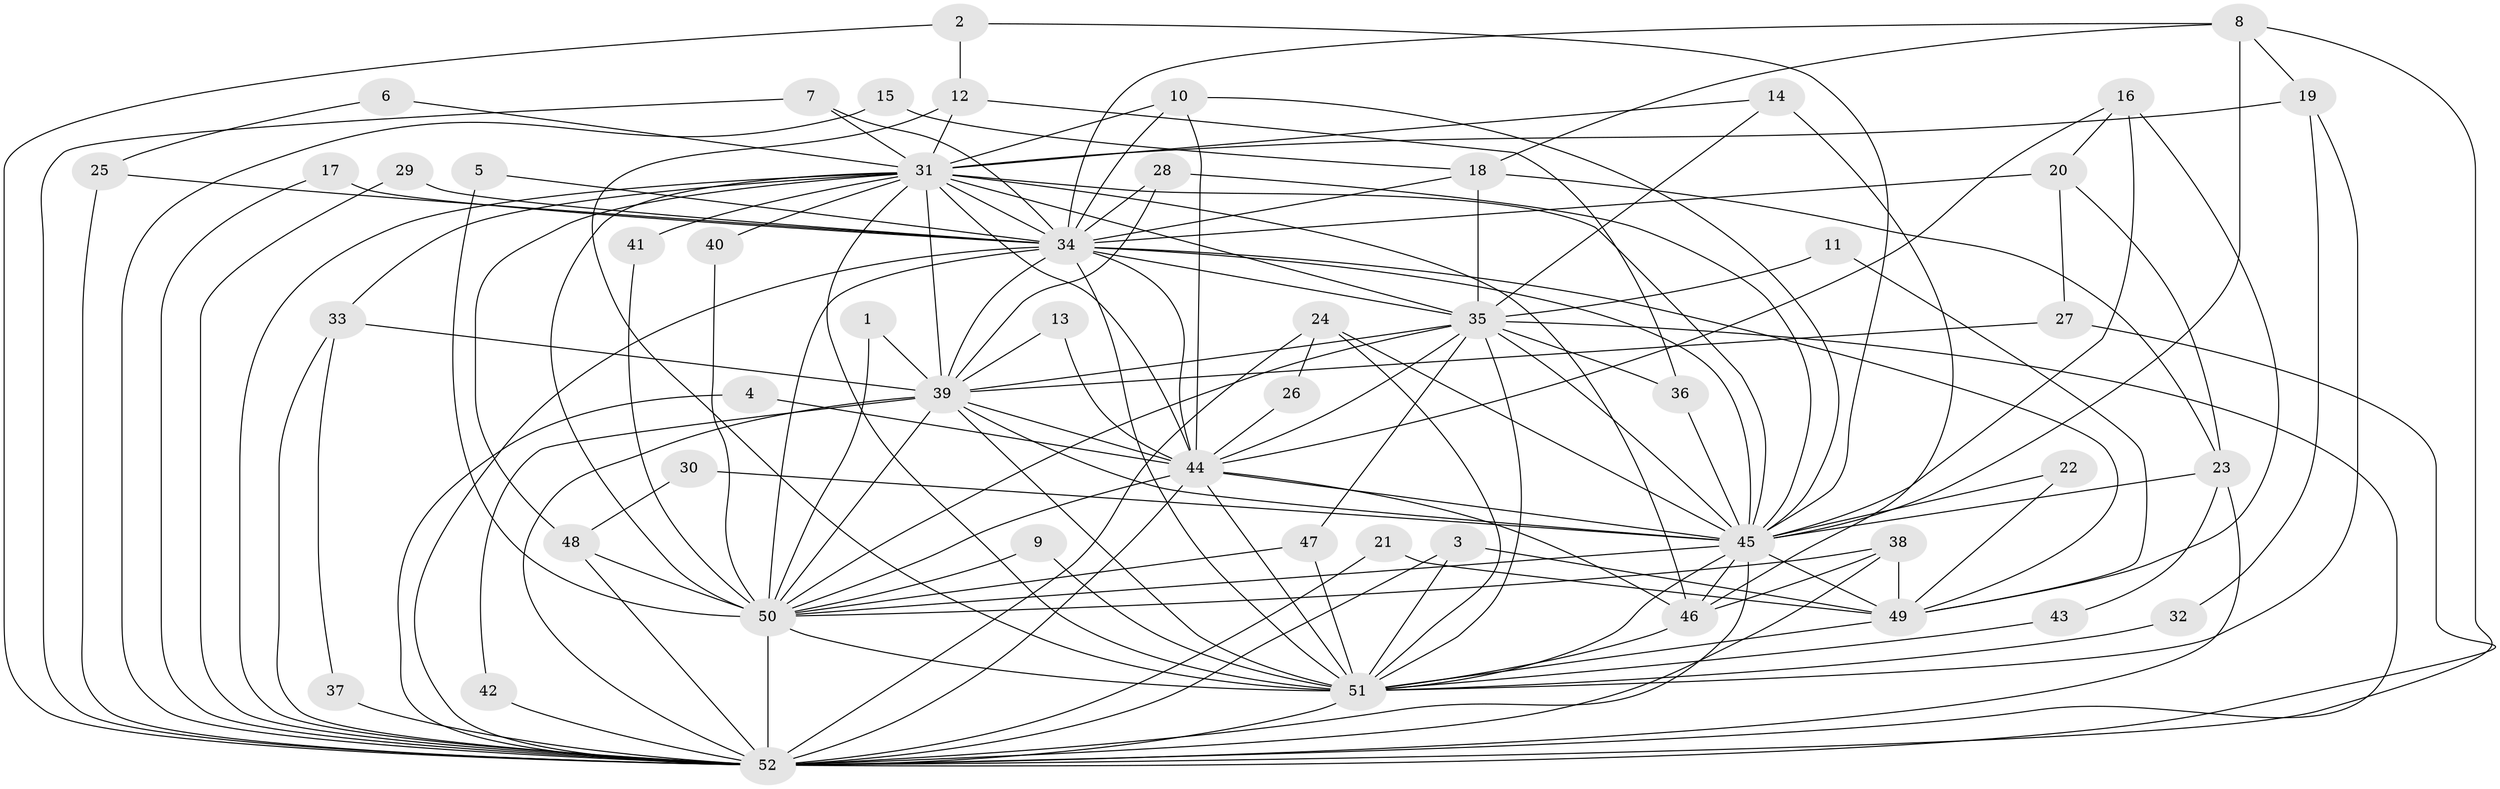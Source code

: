 // original degree distribution, {15: 0.02912621359223301, 31: 0.009708737864077669, 23: 0.009708737864077669, 13: 0.009708737864077669, 19: 0.009708737864077669, 22: 0.009708737864077669, 26: 0.019417475728155338, 4: 0.08737864077669903, 2: 0.5242718446601942, 6: 0.038834951456310676, 3: 0.22330097087378642, 7: 0.009708737864077669, 5: 0.009708737864077669, 8: 0.009708737864077669}
// Generated by graph-tools (version 1.1) at 2025/49/03/09/25 03:49:41]
// undirected, 52 vertices, 146 edges
graph export_dot {
graph [start="1"]
  node [color=gray90,style=filled];
  1;
  2;
  3;
  4;
  5;
  6;
  7;
  8;
  9;
  10;
  11;
  12;
  13;
  14;
  15;
  16;
  17;
  18;
  19;
  20;
  21;
  22;
  23;
  24;
  25;
  26;
  27;
  28;
  29;
  30;
  31;
  32;
  33;
  34;
  35;
  36;
  37;
  38;
  39;
  40;
  41;
  42;
  43;
  44;
  45;
  46;
  47;
  48;
  49;
  50;
  51;
  52;
  1 -- 39 [weight=1.0];
  1 -- 50 [weight=1.0];
  2 -- 12 [weight=1.0];
  2 -- 45 [weight=1.0];
  2 -- 52 [weight=1.0];
  3 -- 49 [weight=1.0];
  3 -- 51 [weight=1.0];
  3 -- 52 [weight=1.0];
  4 -- 44 [weight=1.0];
  4 -- 52 [weight=1.0];
  5 -- 34 [weight=1.0];
  5 -- 50 [weight=1.0];
  6 -- 25 [weight=1.0];
  6 -- 31 [weight=1.0];
  7 -- 31 [weight=1.0];
  7 -- 34 [weight=1.0];
  7 -- 52 [weight=1.0];
  8 -- 18 [weight=1.0];
  8 -- 19 [weight=1.0];
  8 -- 34 [weight=1.0];
  8 -- 45 [weight=2.0];
  8 -- 52 [weight=2.0];
  9 -- 50 [weight=1.0];
  9 -- 51 [weight=1.0];
  10 -- 31 [weight=1.0];
  10 -- 34 [weight=1.0];
  10 -- 44 [weight=1.0];
  10 -- 45 [weight=1.0];
  11 -- 35 [weight=1.0];
  11 -- 49 [weight=1.0];
  12 -- 31 [weight=1.0];
  12 -- 36 [weight=1.0];
  12 -- 51 [weight=1.0];
  13 -- 39 [weight=1.0];
  13 -- 44 [weight=1.0];
  14 -- 31 [weight=1.0];
  14 -- 35 [weight=1.0];
  14 -- 46 [weight=1.0];
  15 -- 18 [weight=1.0];
  15 -- 52 [weight=1.0];
  16 -- 20 [weight=1.0];
  16 -- 44 [weight=1.0];
  16 -- 45 [weight=2.0];
  16 -- 49 [weight=1.0];
  17 -- 34 [weight=2.0];
  17 -- 52 [weight=1.0];
  18 -- 23 [weight=1.0];
  18 -- 34 [weight=1.0];
  18 -- 35 [weight=1.0];
  19 -- 31 [weight=1.0];
  19 -- 32 [weight=1.0];
  19 -- 51 [weight=1.0];
  20 -- 23 [weight=1.0];
  20 -- 27 [weight=1.0];
  20 -- 34 [weight=1.0];
  21 -- 49 [weight=1.0];
  21 -- 52 [weight=1.0];
  22 -- 45 [weight=1.0];
  22 -- 49 [weight=1.0];
  23 -- 43 [weight=1.0];
  23 -- 45 [weight=1.0];
  23 -- 52 [weight=2.0];
  24 -- 26 [weight=1.0];
  24 -- 45 [weight=1.0];
  24 -- 51 [weight=1.0];
  24 -- 52 [weight=1.0];
  25 -- 34 [weight=1.0];
  25 -- 52 [weight=1.0];
  26 -- 44 [weight=1.0];
  27 -- 39 [weight=1.0];
  27 -- 52 [weight=1.0];
  28 -- 34 [weight=1.0];
  28 -- 39 [weight=1.0];
  28 -- 45 [weight=1.0];
  29 -- 34 [weight=1.0];
  29 -- 52 [weight=1.0];
  30 -- 45 [weight=1.0];
  30 -- 48 [weight=1.0];
  31 -- 33 [weight=1.0];
  31 -- 34 [weight=3.0];
  31 -- 35 [weight=2.0];
  31 -- 39 [weight=2.0];
  31 -- 40 [weight=1.0];
  31 -- 41 [weight=1.0];
  31 -- 44 [weight=2.0];
  31 -- 45 [weight=2.0];
  31 -- 46 [weight=1.0];
  31 -- 48 [weight=2.0];
  31 -- 50 [weight=3.0];
  31 -- 51 [weight=2.0];
  31 -- 52 [weight=2.0];
  32 -- 51 [weight=1.0];
  33 -- 37 [weight=1.0];
  33 -- 39 [weight=1.0];
  33 -- 52 [weight=1.0];
  34 -- 35 [weight=1.0];
  34 -- 39 [weight=1.0];
  34 -- 44 [weight=1.0];
  34 -- 45 [weight=2.0];
  34 -- 49 [weight=1.0];
  34 -- 50 [weight=1.0];
  34 -- 51 [weight=1.0];
  34 -- 52 [weight=2.0];
  35 -- 36 [weight=1.0];
  35 -- 39 [weight=1.0];
  35 -- 44 [weight=1.0];
  35 -- 45 [weight=1.0];
  35 -- 47 [weight=1.0];
  35 -- 50 [weight=1.0];
  35 -- 51 [weight=2.0];
  35 -- 52 [weight=1.0];
  36 -- 45 [weight=1.0];
  37 -- 52 [weight=1.0];
  38 -- 46 [weight=1.0];
  38 -- 49 [weight=1.0];
  38 -- 50 [weight=1.0];
  38 -- 52 [weight=1.0];
  39 -- 42 [weight=1.0];
  39 -- 44 [weight=1.0];
  39 -- 45 [weight=1.0];
  39 -- 50 [weight=1.0];
  39 -- 51 [weight=1.0];
  39 -- 52 [weight=1.0];
  40 -- 50 [weight=1.0];
  41 -- 50 [weight=1.0];
  42 -- 52 [weight=1.0];
  43 -- 51 [weight=1.0];
  44 -- 45 [weight=1.0];
  44 -- 46 [weight=1.0];
  44 -- 50 [weight=1.0];
  44 -- 51 [weight=1.0];
  44 -- 52 [weight=2.0];
  45 -- 46 [weight=1.0];
  45 -- 49 [weight=1.0];
  45 -- 50 [weight=2.0];
  45 -- 51 [weight=1.0];
  45 -- 52 [weight=1.0];
  46 -- 51 [weight=1.0];
  47 -- 50 [weight=1.0];
  47 -- 51 [weight=2.0];
  48 -- 50 [weight=1.0];
  48 -- 52 [weight=1.0];
  49 -- 51 [weight=1.0];
  50 -- 51 [weight=1.0];
  50 -- 52 [weight=1.0];
  51 -- 52 [weight=3.0];
}
